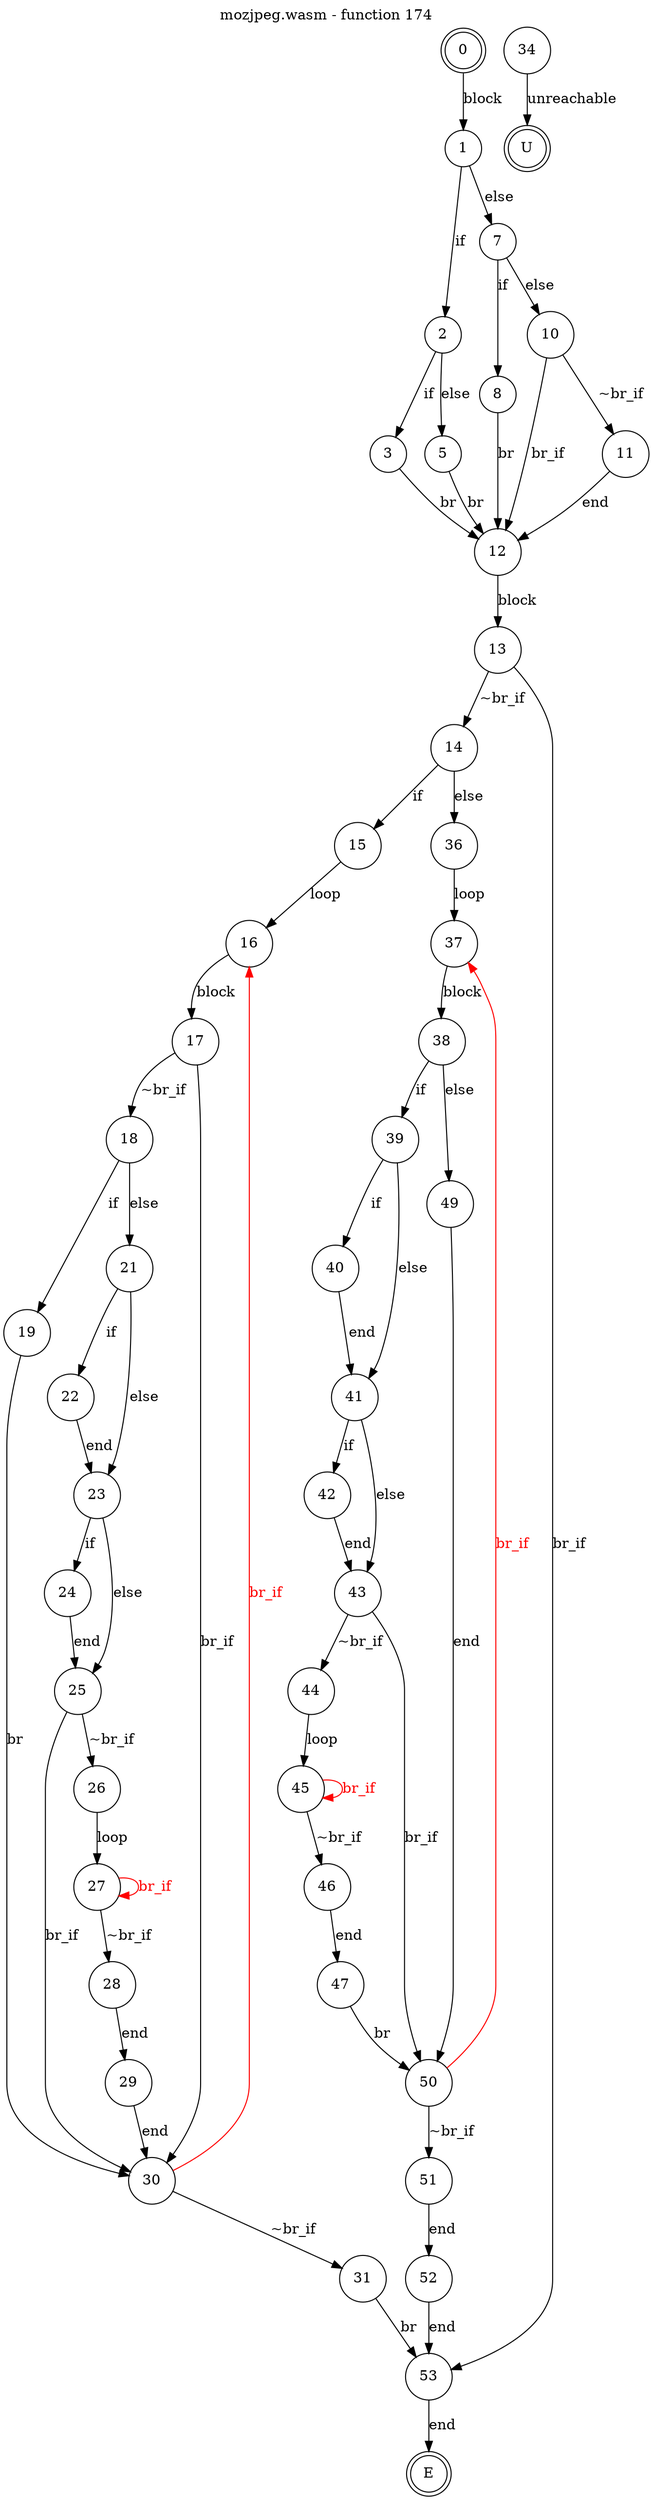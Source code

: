 digraph finite_state_machine {
    label = "mozjpeg.wasm - function 174"
    labelloc =  t
    labelfontsize = 16
    labelfontcolor = black
    labelfontname = "Helvetica"
    node [shape = doublecircle]; 0 E U ;
    node [shape = circle];
    0 -> 1[label="block"];
    1 -> 2[label="if"];
    1 -> 7[label="else"];
    2 -> 3[label="if"];
    2 -> 5[label="else"];
    3 -> 12[label="br"];
    5 -> 12[label="br"];
    7 -> 8[label="if"];
    7 -> 10[label="else"];
    8 -> 12[label="br"];
    10 -> 11[label="~br_if"];
    10 -> 12[label="br_if"];
    11 -> 12[label="end"];
    12 -> 13[label="block"];
    13 -> 14[label="~br_if"];
    13 -> 53[label="br_if"];
    14 -> 15[label="if"];
    14 -> 36[label="else"];
    15 -> 16[label="loop"];
    16 -> 17[label="block"];
    17 -> 18[label="~br_if"];
    17 -> 30[label="br_if"];
    18 -> 19[label="if"];
    18 -> 21[label="else"];
    19 -> 30[label="br"];
    21 -> 22[label="if"];
    21 -> 23[label="else"];
    22 -> 23[label="end"];
    23 -> 24[label="if"];
    23 -> 25[label="else"];
    24 -> 25[label="end"];
    25 -> 26[label="~br_if"];
    25 -> 30[label="br_if"];
    26 -> 27[label="loop"];
    27 -> 28[label="~br_if"];
    27 -> 27[color="red" fontcolor="red" label="br_if"];
    28 -> 29[label="end"];
    29 -> 30[label="end"];
    30 -> 31[label="~br_if"];
    30 -> 16[color="red" fontcolor="red" label="br_if"];
    31 -> 53[label="br"];
    34 -> U[label="unreachable"];
    36 -> 37[label="loop"];
    37 -> 38[label="block"];
    38 -> 39[label="if"];
    38 -> 49[label="else"];
    39 -> 40[label="if"];
    39 -> 41[label="else"];
    40 -> 41[label="end"];
    41 -> 42[label="if"];
    41 -> 43[label="else"];
    42 -> 43[label="end"];
    43 -> 44[label="~br_if"];
    43 -> 50[label="br_if"];
    44 -> 45[label="loop"];
    45 -> 46[label="~br_if"];
    45 -> 45[color="red" fontcolor="red" label="br_if"];
    46 -> 47[label="end"];
    47 -> 50[label="br"];
    49 -> 50[label="end"];
    50 -> 51[label="~br_if"];
    50 -> 37[color="red" fontcolor="red" label="br_if"];
    51 -> 52[label="end"];
    52 -> 53[label="end"];
    53 -> E[label="end"];
}
